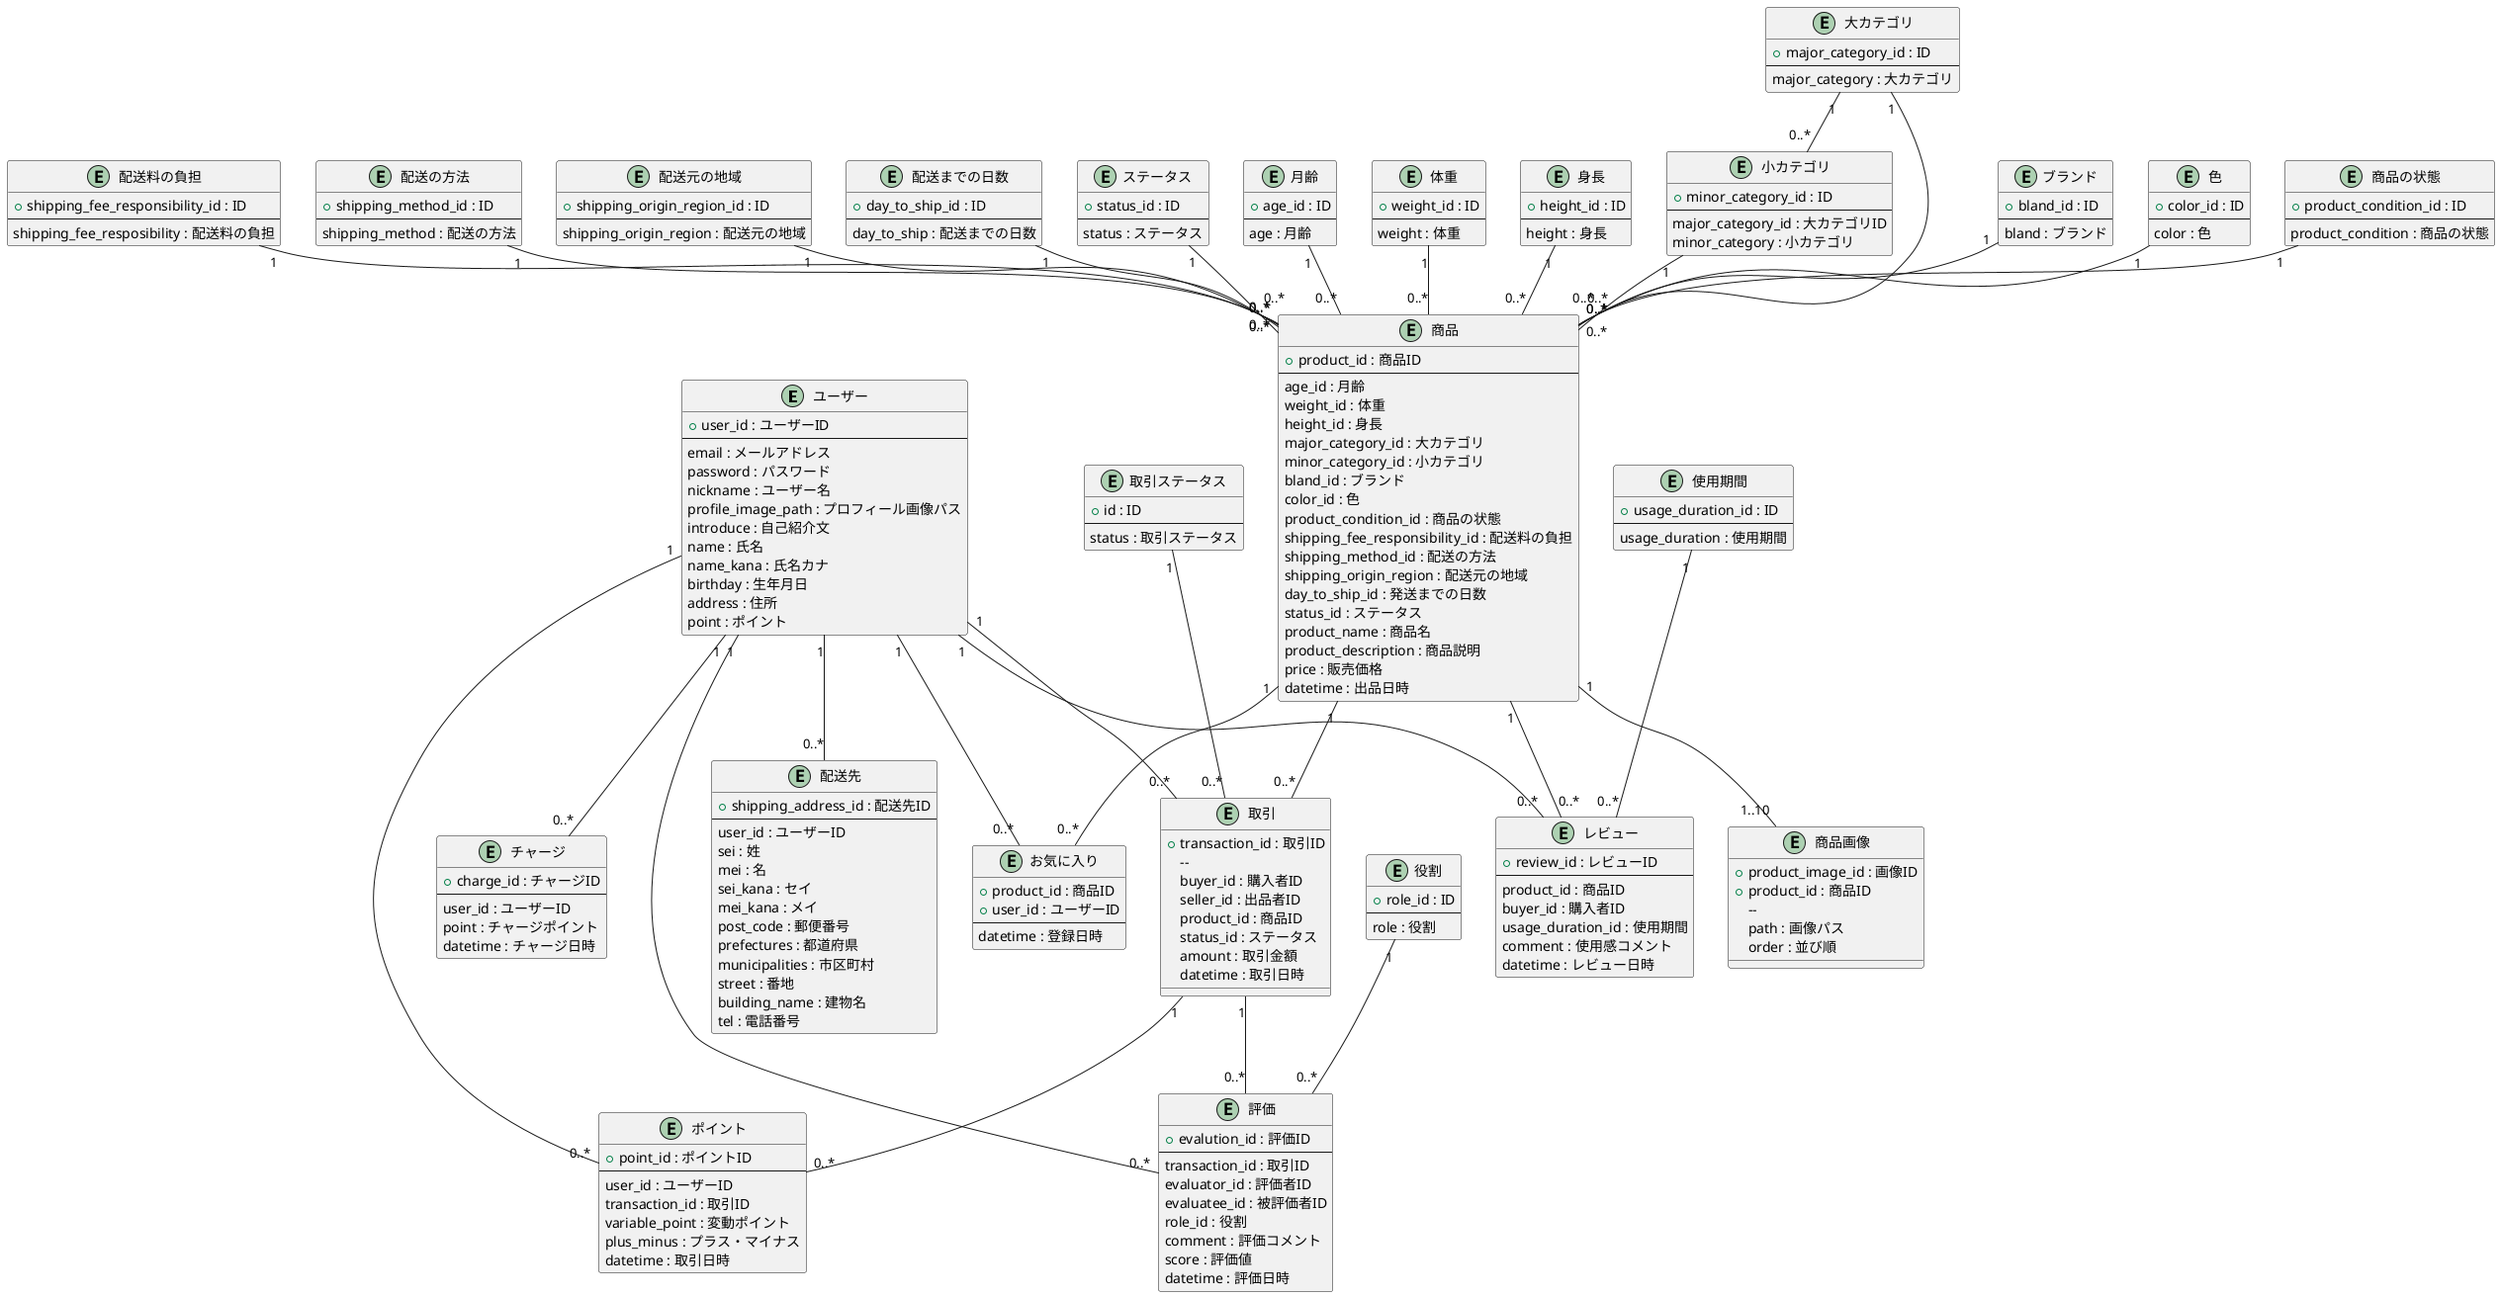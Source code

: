 @startuml

entity "ユーザー" as user {
  + user_id : ユーザーID
  --
  email : メールアドレス
  password : パスワード
  nickname : ユーザー名
  profile_image_path : プロフィール画像パス
  introduce : 自己紹介文
  name : 氏名
  name_kana : 氏名カナ
  birthday : 生年月日
  address : 住所
  point : ポイント
}

entity "配送先" as shipping_address {
  + shipping_address_id : 配送先ID
  --
  user_id : ユーザーID
  sei : 姓
  mei : 名
  sei_kana : セイ
  mei_kana : メイ
  post_code : 郵便番号
  prefectures : 都道府県
  municipalities : 市区町村
  street : 番地
  building_name : 建物名
  tel : 電話番号
}

entity "取引" as transaction {
  + transaction_id : 取引ID
  -- 
  buyer_id : 購入者ID
  seller_id : 出品者ID
  product_id : 商品ID
  status_id : ステータス
  amount : 取引金額
  datetime : 取引日時
}

entity "ポイント" as point {
  + point_id : ポイントID
  --
  user_id : ユーザーID
  transaction_id : 取引ID
  variable_point : 変動ポイント
  plus_minus : プラス・マイナス
  datetime : 取引日時
}

entity "お気に入り" as favorite {
  + product_id : 商品ID
  + user_id : ユーザーID
  --
  datetime : 登録日時
}

entity "取引ステータス" as transaction_status {
  + id : ID
  --
  status : 取引ステータス
}

entity "チャージ" as charge {
  + charge_id : チャージID
  --
  user_id : ユーザーID
  point : チャージポイント
  datetime : チャージ日時
}

entity "レビュー" as review {
  + review_id : レビューID
  --
  product_id : 商品ID
  buyer_id : 購入者ID
  usage_duration_id : 使用期間
  comment : 使用感コメント
  datetime : レビュー日時
}

entity "商品" as product {
  + product_id : 商品ID
  --
  age_id : 月齢
  weight_id : 体重
  height_id : 身長
  major_category_id : 大カテゴリ
  minor_category_id : 小カテゴリ
  bland_id : ブランド
  color_id : 色
  product_condition_id : 商品の状態
  shipping_fee_responsibility_id : 配送料の負担
  shipping_method_id : 配送の方法
  shipping_origin_region : 配送元の地域
  day_to_ship_id : 発送までの日数
  status_id : ステータス
  product_name : 商品名
  product_description : 商品説明
  price : 販売価格
  datetime : 出品日時
}

entity "商品画像" as product_image {
  + product_image_id : 画像ID
  + product_id : 商品ID
  -- 
  path : 画像パス
  order : 並び順
}

entity "評価" as evaluation {
  + evalution_id : 評価ID
  --
  transaction_id : 取引ID
  evaluator_id : 評価者ID
  evaluatee_id : 被評価者ID
  role_id : 役割
  comment : 評価コメント
  score : 評価値
  datetime : 評価日時
}

entity "配送料の負担" as shipping_fee_responsibility {
  + shipping_fee_responsibility_id : ID
  --
  shipping_fee_resposibility : 配送料の負担
}

entity "配送の方法" as shipping_method {
  + shipping_method_id : ID
  --
  shipping_method : 配送の方法
}

entity "配送元の地域" as shipping_origin_region {
  + shipping_origin_region_id : ID
  --
  shipping_origin_region : 配送元の地域
}

entity "配送までの日数" as day_to_ship {
  + day_to_ship_id : ID
  --
  day_to_ship : 配送までの日数
}

entity "ステータス" as status {
  + status_id : ID
  --
  status : ステータス
}

entity "役割" as role {
  + role_id : ID
  --
  role : 役割
}

entity "月齢" as age {
  + age_id : ID
  --
  age : 月齢
}

entity "体重" as weight {
  + weight_id : ID
  --
  weight : 体重
}

entity "身長" as height {
  + height_id : ID
  --
  height : 身長
}

entity "大カテゴリ" as major_category {
  + major_category_id : ID
  --
  major_category : 大カテゴリ
}

entity "小カテゴリ" as minor_category {
  + minor_category_id : ID
  --
  major_category_id : 大カテゴリID
  minor_category : 小カテゴリ
}

entity "ブランド" as bland {
  + bland_id : ID
  --
  bland : ブランド
}

entity "色" as color {
  + color_id : ID
  --
  color : 色
}

entity "商品の状態" as product_condition {
  + product_condition_id : ID
  --
  product_condition : 商品の状態
}

entity "使用期間" as usage_duration {
  + usage_duration_id : ID
  --
  usage_duration : 使用期間
}

user "1" -- "0..*" shipping_address
user "1" -- "0..*" transaction
product "1" -- "0..*" transaction
product "1" -- "1..10" product_image
transaction_status "1" -- "0..*" transaction
user "1" -- "0..*" point
transaction "1" -- "0..*" point
product "1" -- "0..*" favorite
user "1" -- "0..*" favorite
user "1" -- "0..*" charge
product "1" -- "0..*" review
user "1" -- "0..*" review
age "1" -- "0..*" product
weight "1" -- "0..*" product
height "1" -- "0..*" product
major_category "1" -- "0..*" product
minor_category "1" -- "0..*" product
bland "1" -- "0..*" product
color "1" -- "0..*" product
product_condition "1" -- "0..*" product
shipping_fee_responsibility "1" -- "0..*" product
shipping_method "1" -- "0..*" product
shipping_origin_region "1" -- "0..*" product
day_to_ship "1" -- "0..*" product
status "1" -- "0..*" product
transaction "1" -- "0..*" evaluation
user "1" -- "0..*" evaluation
role "1" -- "0..*" evaluation
major_category "1" -- "0..*" minor_category
usage_duration "1" -- "0..*" review
@enduml
